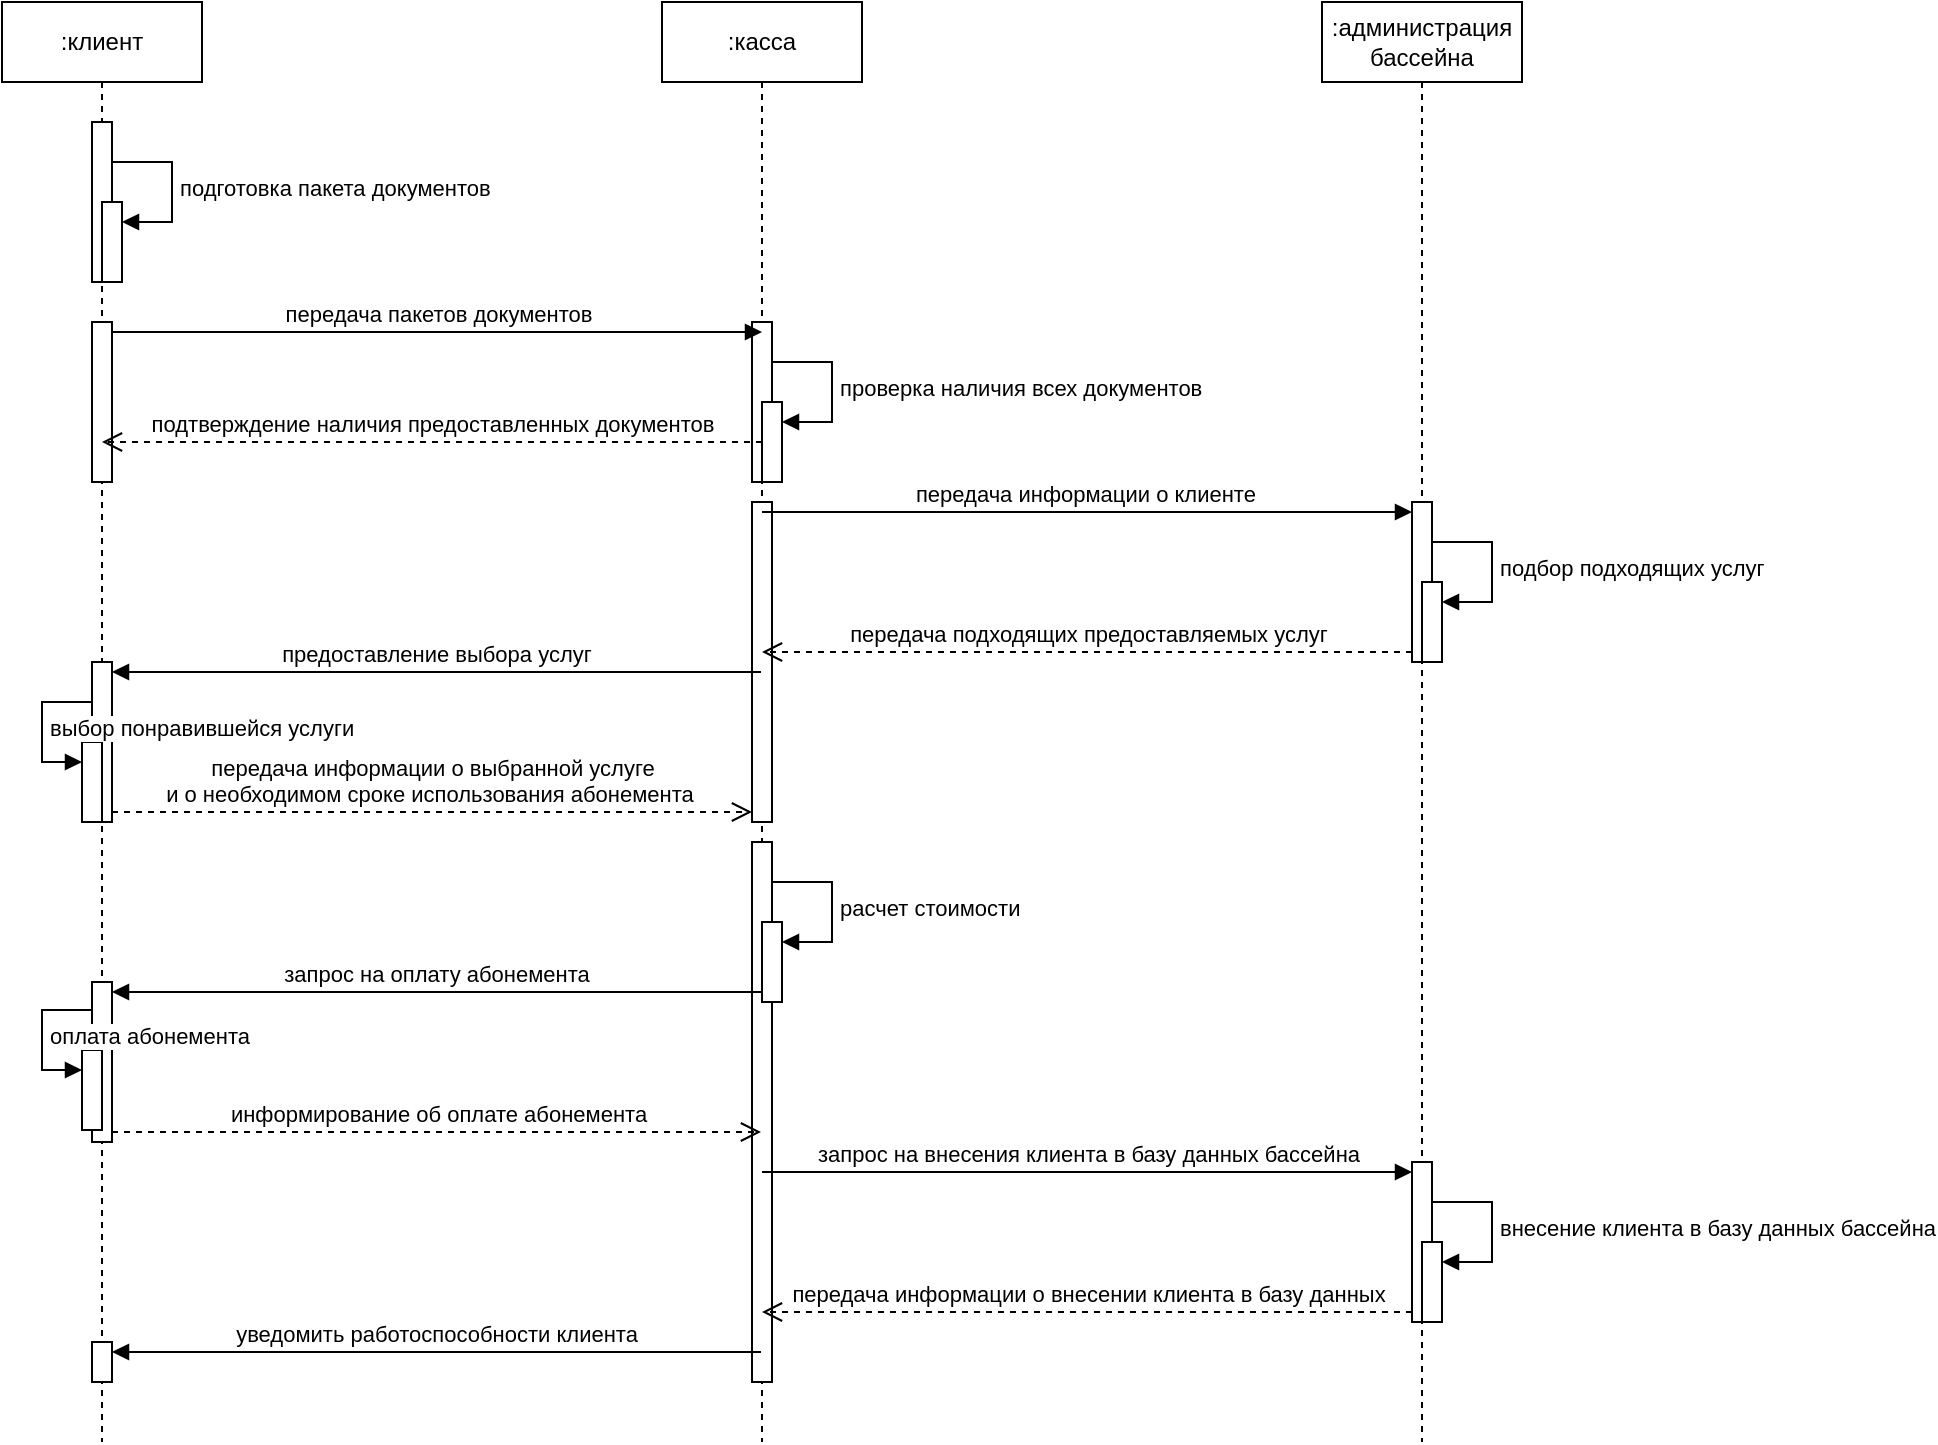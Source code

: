 <mxfile version="22.1.1" type="device">
  <diagram name="Страница — 1" id="p8kqem2BBwi0yJnmgaBL">
    <mxGraphModel dx="1380" dy="639" grid="1" gridSize="10" guides="1" tooltips="1" connect="1" arrows="1" fold="1" page="1" pageScale="1" pageWidth="827" pageHeight="1169" math="0" shadow="0">
      <root>
        <mxCell id="0" />
        <mxCell id="1" parent="0" />
        <mxCell id="dRPKFAY7q9AdYBmP8nrR-1" value=":администрация бассейна" style="shape=umlLifeline;perimeter=lifelinePerimeter;whiteSpace=wrap;html=1;container=1;dropTarget=0;collapsible=0;recursiveResize=0;outlineConnect=0;portConstraint=eastwest;newEdgeStyle={&quot;curved&quot;:0,&quot;rounded&quot;:0};" vertex="1" parent="1">
          <mxGeometry x="700" y="20" width="100" height="720" as="geometry" />
        </mxCell>
        <mxCell id="dRPKFAY7q9AdYBmP8nrR-27" value="" style="html=1;points=[[0,0,0,0,5],[0,1,0,0,-5],[1,0,0,0,5],[1,1,0,0,-5]];perimeter=orthogonalPerimeter;outlineConnect=0;targetShapes=umlLifeline;portConstraint=eastwest;newEdgeStyle={&quot;curved&quot;:0,&quot;rounded&quot;:0};" vertex="1" parent="dRPKFAY7q9AdYBmP8nrR-1">
          <mxGeometry x="45" y="250" width="10" height="80" as="geometry" />
        </mxCell>
        <mxCell id="dRPKFAY7q9AdYBmP8nrR-30" value="" style="html=1;points=[[0,0,0,0,5],[0,1,0,0,-5],[1,0,0,0,5],[1,1,0,0,-5]];perimeter=orthogonalPerimeter;outlineConnect=0;targetShapes=umlLifeline;portConstraint=eastwest;newEdgeStyle={&quot;curved&quot;:0,&quot;rounded&quot;:0};" vertex="1" parent="dRPKFAY7q9AdYBmP8nrR-1">
          <mxGeometry x="50" y="290" width="10" height="40" as="geometry" />
        </mxCell>
        <mxCell id="dRPKFAY7q9AdYBmP8nrR-31" value="подбор подходящих услуг" style="html=1;align=left;spacingLeft=2;endArrow=block;rounded=0;edgeStyle=orthogonalEdgeStyle;curved=0;rounded=0;" edge="1" target="dRPKFAY7q9AdYBmP8nrR-30" parent="dRPKFAY7q9AdYBmP8nrR-1">
          <mxGeometry x="-0.001" relative="1" as="geometry">
            <mxPoint x="55" y="270" as="sourcePoint" />
            <Array as="points">
              <mxPoint x="85" y="300" />
            </Array>
            <mxPoint as="offset" />
          </mxGeometry>
        </mxCell>
        <mxCell id="dRPKFAY7q9AdYBmP8nrR-56" value="" style="html=1;points=[[0,0,0,0,5],[0,1,0,0,-5],[1,0,0,0,5],[1,1,0,0,-5]];perimeter=orthogonalPerimeter;outlineConnect=0;targetShapes=umlLifeline;portConstraint=eastwest;newEdgeStyle={&quot;curved&quot;:0,&quot;rounded&quot;:0};" vertex="1" parent="dRPKFAY7q9AdYBmP8nrR-1">
          <mxGeometry x="45" y="580" width="10" height="80" as="geometry" />
        </mxCell>
        <mxCell id="dRPKFAY7q9AdYBmP8nrR-59" value="" style="html=1;points=[[0,0,0,0,5],[0,1,0,0,-5],[1,0,0,0,5],[1,1,0,0,-5]];perimeter=orthogonalPerimeter;outlineConnect=0;targetShapes=umlLifeline;portConstraint=eastwest;newEdgeStyle={&quot;curved&quot;:0,&quot;rounded&quot;:0};" vertex="1" parent="dRPKFAY7q9AdYBmP8nrR-1">
          <mxGeometry x="50" y="620" width="10" height="40" as="geometry" />
        </mxCell>
        <mxCell id="dRPKFAY7q9AdYBmP8nrR-60" value="внесение клиента в базу данных бассейна" style="html=1;align=left;spacingLeft=2;endArrow=block;rounded=0;edgeStyle=orthogonalEdgeStyle;curved=0;rounded=0;" edge="1" target="dRPKFAY7q9AdYBmP8nrR-59" parent="dRPKFAY7q9AdYBmP8nrR-1">
          <mxGeometry relative="1" as="geometry">
            <mxPoint x="55" y="600" as="sourcePoint" />
            <Array as="points">
              <mxPoint x="85" y="630" />
            </Array>
          </mxGeometry>
        </mxCell>
        <mxCell id="dRPKFAY7q9AdYBmP8nrR-2" value=":клиент" style="shape=umlLifeline;perimeter=lifelinePerimeter;whiteSpace=wrap;html=1;container=1;dropTarget=0;collapsible=0;recursiveResize=0;outlineConnect=0;portConstraint=eastwest;newEdgeStyle={&quot;curved&quot;:0,&quot;rounded&quot;:0};" vertex="1" parent="1">
          <mxGeometry x="40" y="20" width="100" height="720" as="geometry" />
        </mxCell>
        <mxCell id="dRPKFAY7q9AdYBmP8nrR-6" value="" style="html=1;points=[[0,0,0,0,5],[0,1,0,0,-5],[1,0,0,0,5],[1,1,0,0,-5]];perimeter=orthogonalPerimeter;outlineConnect=0;targetShapes=umlLifeline;portConstraint=eastwest;newEdgeStyle={&quot;curved&quot;:0,&quot;rounded&quot;:0};" vertex="1" parent="dRPKFAY7q9AdYBmP8nrR-2">
          <mxGeometry x="45" y="60" width="10" height="80" as="geometry" />
        </mxCell>
        <mxCell id="dRPKFAY7q9AdYBmP8nrR-9" value="" style="html=1;points=[[0,0,0,0,5],[0,1,0,0,-5],[1,0,0,0,5],[1,1,0,0,-5]];perimeter=orthogonalPerimeter;outlineConnect=0;targetShapes=umlLifeline;portConstraint=eastwest;newEdgeStyle={&quot;curved&quot;:0,&quot;rounded&quot;:0};" vertex="1" parent="dRPKFAY7q9AdYBmP8nrR-2">
          <mxGeometry x="50" y="100" width="10" height="40" as="geometry" />
        </mxCell>
        <mxCell id="dRPKFAY7q9AdYBmP8nrR-10" value="подготовка пакета документов" style="html=1;align=left;spacingLeft=2;endArrow=block;rounded=0;edgeStyle=orthogonalEdgeStyle;curved=0;rounded=0;" edge="1" target="dRPKFAY7q9AdYBmP8nrR-9" parent="dRPKFAY7q9AdYBmP8nrR-2">
          <mxGeometry relative="1" as="geometry">
            <mxPoint x="55" y="80" as="sourcePoint" />
            <Array as="points">
              <mxPoint x="85" y="110" />
            </Array>
          </mxGeometry>
        </mxCell>
        <mxCell id="dRPKFAY7q9AdYBmP8nrR-11" value="" style="html=1;points=[[0,0,0,0,5],[0,1,0,0,-5],[1,0,0,0,5],[1,1,0,0,-5]];perimeter=orthogonalPerimeter;outlineConnect=0;targetShapes=umlLifeline;portConstraint=eastwest;newEdgeStyle={&quot;curved&quot;:0,&quot;rounded&quot;:0};" vertex="1" parent="dRPKFAY7q9AdYBmP8nrR-2">
          <mxGeometry x="45" y="160" width="10" height="80" as="geometry" />
        </mxCell>
        <mxCell id="dRPKFAY7q9AdYBmP8nrR-33" value="" style="html=1;points=[[0,0,0,0,5],[0,1,0,0,-5],[1,0,0,0,5],[1,1,0,0,-5]];perimeter=orthogonalPerimeter;outlineConnect=0;targetShapes=umlLifeline;portConstraint=eastwest;newEdgeStyle={&quot;curved&quot;:0,&quot;rounded&quot;:0};" vertex="1" parent="dRPKFAY7q9AdYBmP8nrR-2">
          <mxGeometry x="45" y="330" width="10" height="80" as="geometry" />
        </mxCell>
        <mxCell id="dRPKFAY7q9AdYBmP8nrR-36" value="" style="html=1;points=[[0,0,0,0,5],[0,1,0,0,-5],[1,0,0,0,5],[1,1,0,0,-5]];perimeter=orthogonalPerimeter;outlineConnect=0;targetShapes=umlLifeline;portConstraint=eastwest;newEdgeStyle={&quot;curved&quot;:0,&quot;rounded&quot;:0};" vertex="1" parent="dRPKFAY7q9AdYBmP8nrR-2">
          <mxGeometry x="40" y="370" width="10" height="40" as="geometry" />
        </mxCell>
        <mxCell id="dRPKFAY7q9AdYBmP8nrR-37" value="выбор понравившейся услуги" style="html=1;align=left;spacingLeft=2;endArrow=block;rounded=0;edgeStyle=orthogonalEdgeStyle;curved=0;rounded=0;" edge="1" target="dRPKFAY7q9AdYBmP8nrR-36" parent="dRPKFAY7q9AdYBmP8nrR-2">
          <mxGeometry relative="1" as="geometry">
            <mxPoint x="45" y="350" as="sourcePoint" />
            <Array as="points">
              <mxPoint x="20" y="350" />
              <mxPoint x="20" y="380" />
            </Array>
          </mxGeometry>
        </mxCell>
        <mxCell id="dRPKFAY7q9AdYBmP8nrR-51" value="" style="html=1;points=[[0,0,0,0,5],[0,1,0,0,-5],[1,0,0,0,5],[1,1,0,0,-5]];perimeter=orthogonalPerimeter;outlineConnect=0;targetShapes=umlLifeline;portConstraint=eastwest;newEdgeStyle={&quot;curved&quot;:0,&quot;rounded&quot;:0};" vertex="1" parent="dRPKFAY7q9AdYBmP8nrR-2">
          <mxGeometry x="45" y="490" width="10" height="80" as="geometry" />
        </mxCell>
        <mxCell id="dRPKFAY7q9AdYBmP8nrR-54" value="" style="html=1;points=[[0,0,0,0,5],[0,1,0,0,-5],[1,0,0,0,5],[1,1,0,0,-5]];perimeter=orthogonalPerimeter;outlineConnect=0;targetShapes=umlLifeline;portConstraint=eastwest;newEdgeStyle={&quot;curved&quot;:0,&quot;rounded&quot;:0};" vertex="1" parent="dRPKFAY7q9AdYBmP8nrR-2">
          <mxGeometry x="40" y="524" width="10" height="40" as="geometry" />
        </mxCell>
        <mxCell id="dRPKFAY7q9AdYBmP8nrR-55" value="оплата абонемента" style="html=1;align=left;spacingLeft=2;endArrow=block;rounded=0;edgeStyle=orthogonalEdgeStyle;curved=0;rounded=0;" edge="1" target="dRPKFAY7q9AdYBmP8nrR-54" parent="dRPKFAY7q9AdYBmP8nrR-2">
          <mxGeometry relative="1" as="geometry">
            <mxPoint x="45" y="504" as="sourcePoint" />
            <Array as="points">
              <mxPoint x="20" y="504" />
              <mxPoint x="20" y="534" />
            </Array>
          </mxGeometry>
        </mxCell>
        <mxCell id="dRPKFAY7q9AdYBmP8nrR-61" value="" style="html=1;points=[[0,0,0,0,5],[0,1,0,0,-5],[1,0,0,0,5],[1,1,0,0,-5]];perimeter=orthogonalPerimeter;outlineConnect=0;targetShapes=umlLifeline;portConstraint=eastwest;newEdgeStyle={&quot;curved&quot;:0,&quot;rounded&quot;:0};" vertex="1" parent="dRPKFAY7q9AdYBmP8nrR-2">
          <mxGeometry x="45" y="670" width="10" height="20" as="geometry" />
        </mxCell>
        <mxCell id="dRPKFAY7q9AdYBmP8nrR-3" value=":касса" style="shape=umlLifeline;perimeter=lifelinePerimeter;whiteSpace=wrap;html=1;container=1;dropTarget=0;collapsible=0;recursiveResize=0;outlineConnect=0;portConstraint=eastwest;newEdgeStyle={&quot;curved&quot;:0,&quot;rounded&quot;:0};" vertex="1" parent="1">
          <mxGeometry x="370" y="20" width="100" height="720" as="geometry" />
        </mxCell>
        <mxCell id="dRPKFAY7q9AdYBmP8nrR-15" value="" style="html=1;points=[[0,0,0,0,5],[0,1,0,0,-5],[1,0,0,0,5],[1,1,0,0,-5]];perimeter=orthogonalPerimeter;outlineConnect=0;targetShapes=umlLifeline;portConstraint=eastwest;newEdgeStyle={&quot;curved&quot;:0,&quot;rounded&quot;:0};" vertex="1" parent="dRPKFAY7q9AdYBmP8nrR-3">
          <mxGeometry x="45" y="160" width="10" height="80" as="geometry" />
        </mxCell>
        <mxCell id="dRPKFAY7q9AdYBmP8nrR-18" value="" style="html=1;points=[[0,0,0,0,5],[0,1,0,0,-5],[1,0,0,0,5],[1,1,0,0,-5]];perimeter=orthogonalPerimeter;outlineConnect=0;targetShapes=umlLifeline;portConstraint=eastwest;newEdgeStyle={&quot;curved&quot;:0,&quot;rounded&quot;:0};" vertex="1" parent="dRPKFAY7q9AdYBmP8nrR-3">
          <mxGeometry x="50" y="200" width="10" height="40" as="geometry" />
        </mxCell>
        <mxCell id="dRPKFAY7q9AdYBmP8nrR-19" value="проверка наличия всех документов" style="html=1;align=left;spacingLeft=2;endArrow=block;rounded=0;edgeStyle=orthogonalEdgeStyle;curved=0;rounded=0;" edge="1" target="dRPKFAY7q9AdYBmP8nrR-18" parent="dRPKFAY7q9AdYBmP8nrR-3">
          <mxGeometry relative="1" as="geometry">
            <mxPoint x="55" y="180" as="sourcePoint" />
            <Array as="points">
              <mxPoint x="85" y="210" />
            </Array>
          </mxGeometry>
        </mxCell>
        <mxCell id="dRPKFAY7q9AdYBmP8nrR-26" value="" style="html=1;points=[[0,0,0,0,5],[0,1,0,0,-5],[1,0,0,0,5],[1,1,0,0,-5]];perimeter=orthogonalPerimeter;outlineConnect=0;targetShapes=umlLifeline;portConstraint=eastwest;newEdgeStyle={&quot;curved&quot;:0,&quot;rounded&quot;:0};" vertex="1" parent="dRPKFAY7q9AdYBmP8nrR-3">
          <mxGeometry x="45" y="250" width="10" height="160" as="geometry" />
        </mxCell>
        <mxCell id="dRPKFAY7q9AdYBmP8nrR-48" value="" style="html=1;points=[[0,0,0,0,5],[0,1,0,0,-5],[1,0,0,0,5],[1,1,0,0,-5]];perimeter=orthogonalPerimeter;outlineConnect=0;targetShapes=umlLifeline;portConstraint=eastwest;newEdgeStyle={&quot;curved&quot;:0,&quot;rounded&quot;:0};" vertex="1" parent="dRPKFAY7q9AdYBmP8nrR-3">
          <mxGeometry x="45" y="420" width="10" height="270" as="geometry" />
        </mxCell>
        <mxCell id="dRPKFAY7q9AdYBmP8nrR-49" value="" style="html=1;points=[[0,0,0,0,5],[0,1,0,0,-5],[1,0,0,0,5],[1,1,0,0,-5]];perimeter=orthogonalPerimeter;outlineConnect=0;targetShapes=umlLifeline;portConstraint=eastwest;newEdgeStyle={&quot;curved&quot;:0,&quot;rounded&quot;:0};" vertex="1" parent="dRPKFAY7q9AdYBmP8nrR-3">
          <mxGeometry x="50" y="460" width="10" height="40" as="geometry" />
        </mxCell>
        <mxCell id="dRPKFAY7q9AdYBmP8nrR-50" value="расчет стоимости" style="html=1;align=left;spacingLeft=2;endArrow=block;rounded=0;edgeStyle=orthogonalEdgeStyle;curved=0;rounded=0;" edge="1" target="dRPKFAY7q9AdYBmP8nrR-49" parent="dRPKFAY7q9AdYBmP8nrR-3">
          <mxGeometry relative="1" as="geometry">
            <mxPoint x="55" y="440" as="sourcePoint" />
            <Array as="points">
              <mxPoint x="85" y="470" />
            </Array>
          </mxGeometry>
        </mxCell>
        <mxCell id="dRPKFAY7q9AdYBmP8nrR-17" value="подтверждение наличия предоставленных документов" style="html=1;verticalAlign=bottom;endArrow=open;dashed=1;endSize=8;curved=0;rounded=0;" edge="1" source="dRPKFAY7q9AdYBmP8nrR-18" parent="1" target="dRPKFAY7q9AdYBmP8nrR-2">
          <mxGeometry relative="1" as="geometry">
            <mxPoint x="345" y="255" as="targetPoint" />
          </mxGeometry>
        </mxCell>
        <mxCell id="dRPKFAY7q9AdYBmP8nrR-21" value="передача пакетов документов" style="html=1;verticalAlign=bottom;endArrow=block;curved=0;rounded=0;exitX=1;exitY=0;exitDx=0;exitDy=5;exitPerimeter=0;" edge="1" parent="1" source="dRPKFAY7q9AdYBmP8nrR-11">
          <mxGeometry relative="1" as="geometry">
            <mxPoint x="105" y="195" as="sourcePoint" />
            <mxPoint x="420" y="185" as="targetPoint" />
          </mxGeometry>
        </mxCell>
        <mxCell id="dRPKFAY7q9AdYBmP8nrR-28" value="передача информации о клиенте&amp;nbsp;" style="html=1;verticalAlign=bottom;endArrow=block;curved=0;rounded=0;entryX=0;entryY=0;entryDx=0;entryDy=5;" edge="1" target="dRPKFAY7q9AdYBmP8nrR-27" parent="1" source="dRPKFAY7q9AdYBmP8nrR-3">
          <mxGeometry relative="1" as="geometry">
            <mxPoint x="675" y="275" as="sourcePoint" />
          </mxGeometry>
        </mxCell>
        <mxCell id="dRPKFAY7q9AdYBmP8nrR-29" value="передача подходящих предоставляемых услуг" style="html=1;verticalAlign=bottom;endArrow=open;dashed=1;endSize=8;curved=0;rounded=0;exitX=0;exitY=1;exitDx=0;exitDy=-5;" edge="1" source="dRPKFAY7q9AdYBmP8nrR-27" parent="1" target="dRPKFAY7q9AdYBmP8nrR-3">
          <mxGeometry relative="1" as="geometry">
            <mxPoint x="675" y="345" as="targetPoint" />
          </mxGeometry>
        </mxCell>
        <mxCell id="dRPKFAY7q9AdYBmP8nrR-34" value="предоставление выбора услуг" style="html=1;verticalAlign=bottom;endArrow=block;curved=0;rounded=0;entryX=1;entryY=0;entryDx=0;entryDy=5;" edge="1" target="dRPKFAY7q9AdYBmP8nrR-33" parent="1" source="dRPKFAY7q9AdYBmP8nrR-3">
          <mxGeometry relative="1" as="geometry">
            <mxPoint x="165" y="355" as="sourcePoint" />
          </mxGeometry>
        </mxCell>
        <mxCell id="dRPKFAY7q9AdYBmP8nrR-41" value="передача информации о выбранной услуге&lt;br&gt;и о необходимом сроке использования абонемента&amp;nbsp;" style="html=1;verticalAlign=bottom;endArrow=open;dashed=1;endSize=8;curved=0;rounded=0;exitX=1;exitY=1;exitDx=0;exitDy=-5;exitPerimeter=0;" edge="1" parent="1" source="dRPKFAY7q9AdYBmP8nrR-33" target="dRPKFAY7q9AdYBmP8nrR-26">
          <mxGeometry relative="1" as="geometry">
            <mxPoint x="160" y="500" as="targetPoint" />
            <mxPoint x="190" y="420" as="sourcePoint" />
          </mxGeometry>
        </mxCell>
        <mxCell id="dRPKFAY7q9AdYBmP8nrR-52" value="запрос на оплату абонемента" style="html=1;verticalAlign=bottom;endArrow=block;curved=0;rounded=0;entryX=1;entryY=0;entryDx=0;entryDy=5;" edge="1" target="dRPKFAY7q9AdYBmP8nrR-51" parent="1" source="dRPKFAY7q9AdYBmP8nrR-3">
          <mxGeometry relative="1" as="geometry">
            <mxPoint x="165" y="509" as="sourcePoint" />
          </mxGeometry>
        </mxCell>
        <mxCell id="dRPKFAY7q9AdYBmP8nrR-53" value="информирование об оплате абонемента" style="html=1;verticalAlign=bottom;endArrow=open;dashed=1;endSize=8;curved=0;rounded=0;exitX=1;exitY=1;exitDx=0;exitDy=-5;" edge="1" source="dRPKFAY7q9AdYBmP8nrR-51" parent="1" target="dRPKFAY7q9AdYBmP8nrR-3">
          <mxGeometry relative="1" as="geometry">
            <mxPoint x="230" y="580" as="targetPoint" />
          </mxGeometry>
        </mxCell>
        <mxCell id="dRPKFAY7q9AdYBmP8nrR-57" value="запрос на внесения клиента в базу данных бассейна" style="html=1;verticalAlign=bottom;endArrow=block;curved=0;rounded=0;entryX=0;entryY=0;entryDx=0;entryDy=5;" edge="1" target="dRPKFAY7q9AdYBmP8nrR-56" parent="1" source="dRPKFAY7q9AdYBmP8nrR-3">
          <mxGeometry relative="1" as="geometry">
            <mxPoint x="675" y="605" as="sourcePoint" />
          </mxGeometry>
        </mxCell>
        <mxCell id="dRPKFAY7q9AdYBmP8nrR-58" value="передача информации о внесении клиента в базу данных" style="html=1;verticalAlign=bottom;endArrow=open;dashed=1;endSize=8;curved=0;rounded=0;exitX=0;exitY=1;exitDx=0;exitDy=-5;" edge="1" source="dRPKFAY7q9AdYBmP8nrR-56" parent="1" target="dRPKFAY7q9AdYBmP8nrR-3">
          <mxGeometry relative="1" as="geometry">
            <mxPoint x="675" y="675" as="targetPoint" />
          </mxGeometry>
        </mxCell>
        <mxCell id="dRPKFAY7q9AdYBmP8nrR-62" value="уведомить работоспособности клиента" style="html=1;verticalAlign=bottom;endArrow=block;curved=0;rounded=0;entryX=1;entryY=0;entryDx=0;entryDy=5;" edge="1" target="dRPKFAY7q9AdYBmP8nrR-61" parent="1" source="dRPKFAY7q9AdYBmP8nrR-3">
          <mxGeometry relative="1" as="geometry">
            <mxPoint x="165" y="695" as="sourcePoint" />
          </mxGeometry>
        </mxCell>
      </root>
    </mxGraphModel>
  </diagram>
</mxfile>
